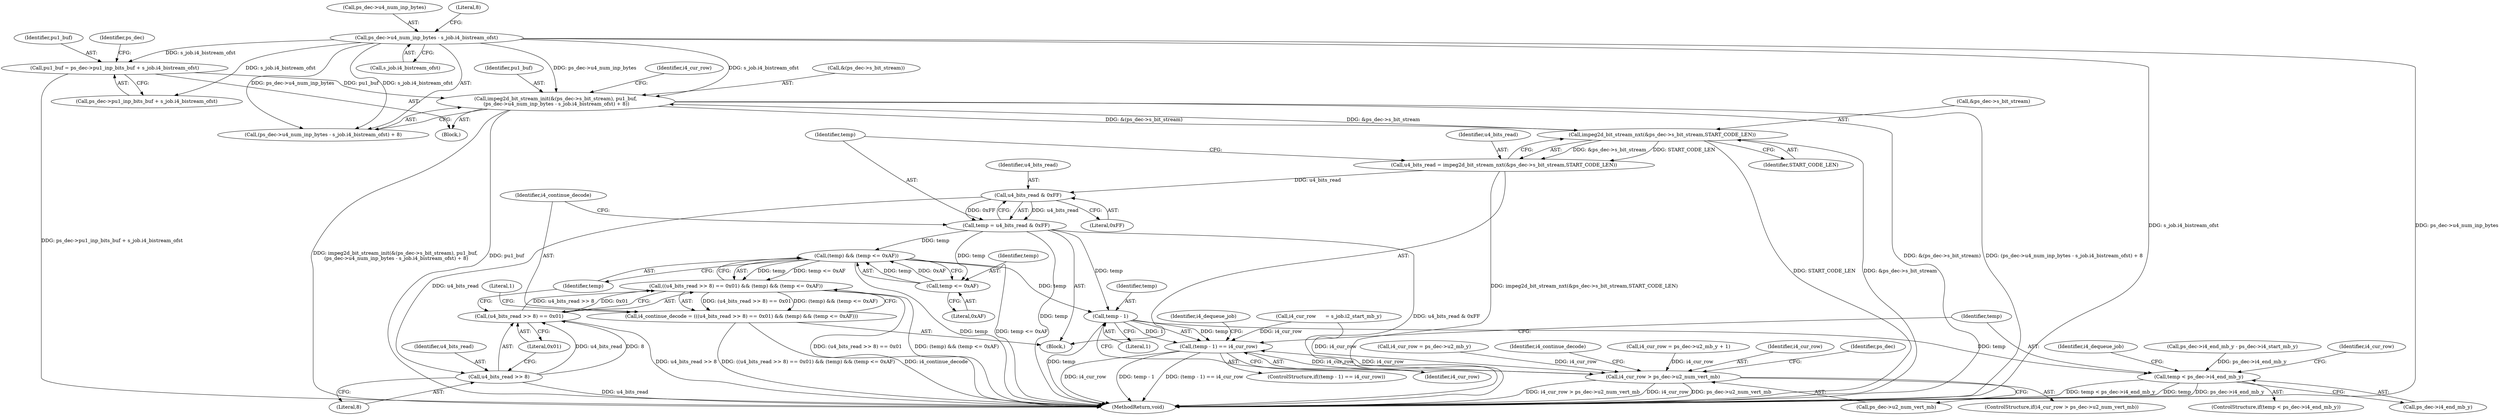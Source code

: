 digraph "0_Android_ba604d336b40fd4bde1622f64d67135bdbd61301@integer" {
"1000174" [label="(Call,pu1_buf = ps_dec->pu1_inp_bits_buf + s_job.i4_bistream_ofst)"];
"1000190" [label="(Call,ps_dec->u4_num_inp_bytes - s_job.i4_bistream_ofst)"];
"1000183" [label="(Call,impeg2d_bit_stream_init(&(ps_dec->s_bit_stream), pu1_buf,\n (ps_dec->u4_num_inp_bytes - s_job.i4_bistream_ofst) + 8))"];
"1000298" [label="(Call,impeg2d_bit_stream_nxt(&ps_dec->s_bit_stream,START_CODE_LEN))"];
"1000296" [label="(Call,u4_bits_read = impeg2d_bit_stream_nxt(&ps_dec->s_bit_stream,START_CODE_LEN))"];
"1000306" [label="(Call,u4_bits_read & 0xFF)"];
"1000304" [label="(Call,temp = u4_bits_read & 0xFF)"];
"1000317" [label="(Call,(temp) && (temp <= 0xAF))"];
"1000311" [label="(Call,((u4_bits_read >> 8) == 0x01) && (temp) && (temp <= 0xAF))"];
"1000309" [label="(Call,i4_continue_decode = (((u4_bits_read >> 8) == 0x01) && (temp) && (temp <= 0xAF)))"];
"1000346" [label="(Call,temp - 1)"];
"1000345" [label="(Call,(temp - 1) == i4_cur_row)"];
"1000127" [label="(Call,i4_cur_row > ps_dec->u2_num_vert_mb)"];
"1000356" [label="(Call,temp < ps_dec->i4_end_mb_y)"];
"1000319" [label="(Call,temp <= 0xAF)"];
"1000313" [label="(Call,u4_bits_read >> 8)"];
"1000312" [label="(Call,(u4_bits_read >> 8) == 0x01)"];
"1000128" [label="(Identifier,i4_cur_row)"];
"1000142" [label="(Identifier,ps_dec)"];
"1000306" [label="(Call,u4_bits_read & 0xFF)"];
"1000189" [label="(Call,(ps_dec->u4_num_inp_bytes - s_job.i4_bistream_ofst) + 8)"];
"1000190" [label="(Call,ps_dec->u4_num_inp_bytes - s_job.i4_bistream_ofst)"];
"1000315" [label="(Literal,8)"];
"1000309" [label="(Call,i4_continue_decode = (((u4_bits_read >> 8) == 0x01) && (temp) && (temp <= 0xAF)))"];
"1000234" [label="(Call,ps_dec->i4_end_mb_y - ps_dec->i4_start_mb_y)"];
"1000316" [label="(Literal,0x01)"];
"1000175" [label="(Identifier,pu1_buf)"];
"1000321" [label="(Literal,0xAF)"];
"1000176" [label="(Call,ps_dec->pu1_inp_bits_buf + s_job.i4_bistream_ofst)"];
"1000318" [label="(Identifier,temp)"];
"1000362" [label="(Call,i4_cur_row = ps_dec->u2_mb_y)"];
"1000325" [label="(Literal,1)"];
"1000296" [label="(Call,u4_bits_read = impeg2d_bit_stream_nxt(&ps_dec->s_bit_stream,START_CODE_LEN))"];
"1000345" [label="(Call,(temp - 1) == i4_cur_row)"];
"1000320" [label="(Identifier,temp)"];
"1000298" [label="(Call,impeg2d_bit_stream_nxt(&ps_dec->s_bit_stream,START_CODE_LEN))"];
"1000346" [label="(Call,temp - 1)"];
"1000174" [label="(Call,pu1_buf = ps_dec->pu1_inp_bits_buf + s_job.i4_bistream_ofst)"];
"1000307" [label="(Identifier,u4_bits_read)"];
"1000311" [label="(Call,((u4_bits_read >> 8) == 0x01) && (temp) && (temp <= 0xAF))"];
"1000477" [label="(MethodReturn,void)"];
"1000317" [label="(Call,(temp) && (temp <= 0xAF))"];
"1000357" [label="(Identifier,temp)"];
"1000355" [label="(ControlStructure,if(temp < ps_dec->i4_end_mb_y))"];
"1000299" [label="(Call,&ps_dec->s_bit_stream)"];
"1000313" [label="(Call,u4_bits_read >> 8)"];
"1000308" [label="(Literal,0xFF)"];
"1000348" [label="(Literal,1)"];
"1000186" [label="(Identifier,ps_dec)"];
"1000358" [label="(Call,ps_dec->i4_end_mb_y)"];
"1000305" [label="(Identifier,temp)"];
"1000295" [label="(Block,)"];
"1000363" [label="(Identifier,i4_cur_row)"];
"1000352" [label="(Identifier,i4_dequeue_job)"];
"1000173" [label="(Block,)"];
"1000356" [label="(Call,temp < ps_dec->i4_end_mb_y)"];
"1000127" [label="(Call,i4_cur_row > ps_dec->u2_num_vert_mb)"];
"1000199" [label="(Identifier,i4_cur_row)"];
"1000319" [label="(Call,temp <= 0xAF)"];
"1000370" [label="(Identifier,i4_dequeue_job)"];
"1000310" [label="(Identifier,i4_continue_decode)"];
"1000198" [label="(Call,i4_cur_row      = s_job.i2_start_mb_y)"];
"1000303" [label="(Identifier,START_CODE_LEN)"];
"1000194" [label="(Call,s_job.i4_bistream_ofst)"];
"1000304" [label="(Call,temp = u4_bits_read & 0xFF)"];
"1000312" [label="(Call,(u4_bits_read >> 8) == 0x01)"];
"1000347" [label="(Identifier,temp)"];
"1000184" [label="(Call,&(ps_dec->s_bit_stream))"];
"1000191" [label="(Call,ps_dec->u4_num_inp_bytes)"];
"1000349" [label="(Identifier,i4_cur_row)"];
"1000297" [label="(Identifier,u4_bits_read)"];
"1000126" [label="(ControlStructure,if(i4_cur_row > ps_dec->u2_num_vert_mb))"];
"1000183" [label="(Call,impeg2d_bit_stream_init(&(ps_dec->s_bit_stream), pu1_buf,\n (ps_dec->u4_num_inp_bytes - s_job.i4_bistream_ofst) + 8))"];
"1000129" [label="(Call,ps_dec->u2_num_vert_mb)"];
"1000134" [label="(Identifier,i4_continue_decode)"];
"1000314" [label="(Identifier,u4_bits_read)"];
"1000111" [label="(Call,i4_cur_row = ps_dec->u2_mb_y + 1)"];
"1000188" [label="(Identifier,pu1_buf)"];
"1000197" [label="(Literal,8)"];
"1000344" [label="(ControlStructure,if((temp - 1) == i4_cur_row))"];
"1000174" -> "1000173"  [label="AST: "];
"1000174" -> "1000176"  [label="CFG: "];
"1000175" -> "1000174"  [label="AST: "];
"1000176" -> "1000174"  [label="AST: "];
"1000186" -> "1000174"  [label="CFG: "];
"1000174" -> "1000477"  [label="DDG: ps_dec->pu1_inp_bits_buf + s_job.i4_bistream_ofst"];
"1000190" -> "1000174"  [label="DDG: s_job.i4_bistream_ofst"];
"1000174" -> "1000183"  [label="DDG: pu1_buf"];
"1000190" -> "1000189"  [label="AST: "];
"1000190" -> "1000194"  [label="CFG: "];
"1000191" -> "1000190"  [label="AST: "];
"1000194" -> "1000190"  [label="AST: "];
"1000197" -> "1000190"  [label="CFG: "];
"1000190" -> "1000477"  [label="DDG: s_job.i4_bistream_ofst"];
"1000190" -> "1000477"  [label="DDG: ps_dec->u4_num_inp_bytes"];
"1000190" -> "1000176"  [label="DDG: s_job.i4_bistream_ofst"];
"1000190" -> "1000183"  [label="DDG: ps_dec->u4_num_inp_bytes"];
"1000190" -> "1000183"  [label="DDG: s_job.i4_bistream_ofst"];
"1000190" -> "1000189"  [label="DDG: ps_dec->u4_num_inp_bytes"];
"1000190" -> "1000189"  [label="DDG: s_job.i4_bistream_ofst"];
"1000183" -> "1000173"  [label="AST: "];
"1000183" -> "1000189"  [label="CFG: "];
"1000184" -> "1000183"  [label="AST: "];
"1000188" -> "1000183"  [label="AST: "];
"1000189" -> "1000183"  [label="AST: "];
"1000199" -> "1000183"  [label="CFG: "];
"1000183" -> "1000477"  [label="DDG: pu1_buf"];
"1000183" -> "1000477"  [label="DDG: (ps_dec->u4_num_inp_bytes - s_job.i4_bistream_ofst) + 8"];
"1000183" -> "1000477"  [label="DDG: &(ps_dec->s_bit_stream)"];
"1000183" -> "1000477"  [label="DDG: impeg2d_bit_stream_init(&(ps_dec->s_bit_stream), pu1_buf,\n (ps_dec->u4_num_inp_bytes - s_job.i4_bistream_ofst) + 8)"];
"1000298" -> "1000183"  [label="DDG: &ps_dec->s_bit_stream"];
"1000183" -> "1000298"  [label="DDG: &(ps_dec->s_bit_stream)"];
"1000298" -> "1000296"  [label="AST: "];
"1000298" -> "1000303"  [label="CFG: "];
"1000299" -> "1000298"  [label="AST: "];
"1000303" -> "1000298"  [label="AST: "];
"1000296" -> "1000298"  [label="CFG: "];
"1000298" -> "1000477"  [label="DDG: START_CODE_LEN"];
"1000298" -> "1000477"  [label="DDG: &ps_dec->s_bit_stream"];
"1000298" -> "1000296"  [label="DDG: &ps_dec->s_bit_stream"];
"1000298" -> "1000296"  [label="DDG: START_CODE_LEN"];
"1000296" -> "1000295"  [label="AST: "];
"1000297" -> "1000296"  [label="AST: "];
"1000305" -> "1000296"  [label="CFG: "];
"1000296" -> "1000477"  [label="DDG: impeg2d_bit_stream_nxt(&ps_dec->s_bit_stream,START_CODE_LEN)"];
"1000296" -> "1000306"  [label="DDG: u4_bits_read"];
"1000306" -> "1000304"  [label="AST: "];
"1000306" -> "1000308"  [label="CFG: "];
"1000307" -> "1000306"  [label="AST: "];
"1000308" -> "1000306"  [label="AST: "];
"1000304" -> "1000306"  [label="CFG: "];
"1000306" -> "1000304"  [label="DDG: u4_bits_read"];
"1000306" -> "1000304"  [label="DDG: 0xFF"];
"1000306" -> "1000313"  [label="DDG: u4_bits_read"];
"1000304" -> "1000295"  [label="AST: "];
"1000305" -> "1000304"  [label="AST: "];
"1000310" -> "1000304"  [label="CFG: "];
"1000304" -> "1000477"  [label="DDG: temp"];
"1000304" -> "1000477"  [label="DDG: u4_bits_read & 0xFF"];
"1000304" -> "1000317"  [label="DDG: temp"];
"1000304" -> "1000319"  [label="DDG: temp"];
"1000304" -> "1000346"  [label="DDG: temp"];
"1000317" -> "1000311"  [label="AST: "];
"1000317" -> "1000318"  [label="CFG: "];
"1000317" -> "1000319"  [label="CFG: "];
"1000318" -> "1000317"  [label="AST: "];
"1000319" -> "1000317"  [label="AST: "];
"1000311" -> "1000317"  [label="CFG: "];
"1000317" -> "1000477"  [label="DDG: temp"];
"1000317" -> "1000477"  [label="DDG: temp <= 0xAF"];
"1000317" -> "1000311"  [label="DDG: temp"];
"1000317" -> "1000311"  [label="DDG: temp <= 0xAF"];
"1000319" -> "1000317"  [label="DDG: temp"];
"1000319" -> "1000317"  [label="DDG: 0xAF"];
"1000317" -> "1000346"  [label="DDG: temp"];
"1000311" -> "1000309"  [label="AST: "];
"1000311" -> "1000312"  [label="CFG: "];
"1000312" -> "1000311"  [label="AST: "];
"1000309" -> "1000311"  [label="CFG: "];
"1000311" -> "1000477"  [label="DDG: (u4_bits_read >> 8) == 0x01"];
"1000311" -> "1000477"  [label="DDG: (temp) && (temp <= 0xAF)"];
"1000311" -> "1000309"  [label="DDG: (u4_bits_read >> 8) == 0x01"];
"1000311" -> "1000309"  [label="DDG: (temp) && (temp <= 0xAF)"];
"1000312" -> "1000311"  [label="DDG: u4_bits_read >> 8"];
"1000312" -> "1000311"  [label="DDG: 0x01"];
"1000309" -> "1000295"  [label="AST: "];
"1000310" -> "1000309"  [label="AST: "];
"1000325" -> "1000309"  [label="CFG: "];
"1000309" -> "1000477"  [label="DDG: i4_continue_decode"];
"1000309" -> "1000477"  [label="DDG: ((u4_bits_read >> 8) == 0x01) && (temp) && (temp <= 0xAF)"];
"1000346" -> "1000345"  [label="AST: "];
"1000346" -> "1000348"  [label="CFG: "];
"1000347" -> "1000346"  [label="AST: "];
"1000348" -> "1000346"  [label="AST: "];
"1000349" -> "1000346"  [label="CFG: "];
"1000346" -> "1000477"  [label="DDG: temp"];
"1000346" -> "1000345"  [label="DDG: temp"];
"1000346" -> "1000345"  [label="DDG: 1"];
"1000346" -> "1000356"  [label="DDG: temp"];
"1000345" -> "1000344"  [label="AST: "];
"1000345" -> "1000349"  [label="CFG: "];
"1000349" -> "1000345"  [label="AST: "];
"1000352" -> "1000345"  [label="CFG: "];
"1000357" -> "1000345"  [label="CFG: "];
"1000345" -> "1000477"  [label="DDG: i4_cur_row"];
"1000345" -> "1000477"  [label="DDG: temp - 1"];
"1000345" -> "1000477"  [label="DDG: (temp - 1) == i4_cur_row"];
"1000345" -> "1000127"  [label="DDG: i4_cur_row"];
"1000198" -> "1000345"  [label="DDG: i4_cur_row"];
"1000127" -> "1000345"  [label="DDG: i4_cur_row"];
"1000127" -> "1000126"  [label="AST: "];
"1000127" -> "1000129"  [label="CFG: "];
"1000128" -> "1000127"  [label="AST: "];
"1000129" -> "1000127"  [label="AST: "];
"1000134" -> "1000127"  [label="CFG: "];
"1000142" -> "1000127"  [label="CFG: "];
"1000127" -> "1000477"  [label="DDG: ps_dec->u2_num_vert_mb"];
"1000127" -> "1000477"  [label="DDG: i4_cur_row > ps_dec->u2_num_vert_mb"];
"1000127" -> "1000477"  [label="DDG: i4_cur_row"];
"1000111" -> "1000127"  [label="DDG: i4_cur_row"];
"1000198" -> "1000127"  [label="DDG: i4_cur_row"];
"1000362" -> "1000127"  [label="DDG: i4_cur_row"];
"1000356" -> "1000355"  [label="AST: "];
"1000356" -> "1000358"  [label="CFG: "];
"1000357" -> "1000356"  [label="AST: "];
"1000358" -> "1000356"  [label="AST: "];
"1000363" -> "1000356"  [label="CFG: "];
"1000370" -> "1000356"  [label="CFG: "];
"1000356" -> "1000477"  [label="DDG: temp < ps_dec->i4_end_mb_y"];
"1000356" -> "1000477"  [label="DDG: temp"];
"1000356" -> "1000477"  [label="DDG: ps_dec->i4_end_mb_y"];
"1000234" -> "1000356"  [label="DDG: ps_dec->i4_end_mb_y"];
"1000319" -> "1000321"  [label="CFG: "];
"1000320" -> "1000319"  [label="AST: "];
"1000321" -> "1000319"  [label="AST: "];
"1000313" -> "1000312"  [label="AST: "];
"1000313" -> "1000315"  [label="CFG: "];
"1000314" -> "1000313"  [label="AST: "];
"1000315" -> "1000313"  [label="AST: "];
"1000316" -> "1000313"  [label="CFG: "];
"1000313" -> "1000477"  [label="DDG: u4_bits_read"];
"1000313" -> "1000312"  [label="DDG: u4_bits_read"];
"1000313" -> "1000312"  [label="DDG: 8"];
"1000312" -> "1000316"  [label="CFG: "];
"1000316" -> "1000312"  [label="AST: "];
"1000318" -> "1000312"  [label="CFG: "];
"1000312" -> "1000477"  [label="DDG: u4_bits_read >> 8"];
}
